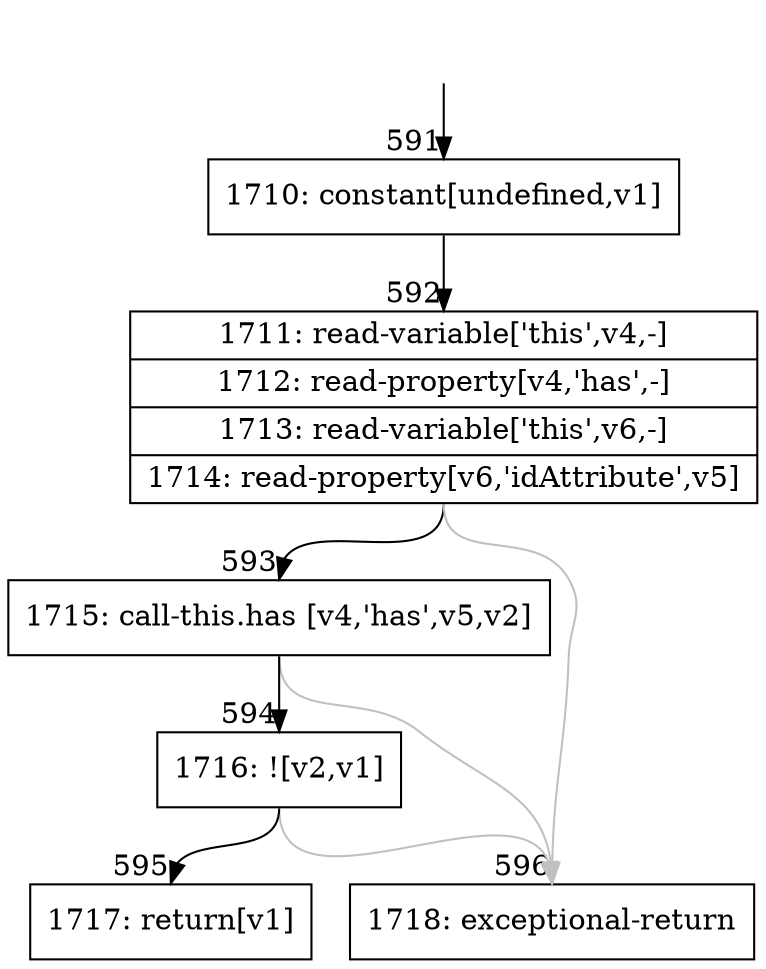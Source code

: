 digraph {
rankdir="TD"
BB_entry39[shape=none,label=""];
BB_entry39 -> BB591 [tailport=s, headport=n, headlabel="    591"]
BB591 [shape=record label="{1710: constant[undefined,v1]}" ] 
BB591 -> BB592 [tailport=s, headport=n, headlabel="      592"]
BB592 [shape=record label="{1711: read-variable['this',v4,-]|1712: read-property[v4,'has',-]|1713: read-variable['this',v6,-]|1714: read-property[v6,'idAttribute',v5]}" ] 
BB592 -> BB593 [tailport=s, headport=n, headlabel="      593"]
BB592 -> BB596 [tailport=s, headport=n, color=gray, headlabel="      596"]
BB593 [shape=record label="{1715: call-this.has [v4,'has',v5,v2]}" ] 
BB593 -> BB594 [tailport=s, headport=n, headlabel="      594"]
BB593 -> BB596 [tailport=s, headport=n, color=gray]
BB594 [shape=record label="{1716: ![v2,v1]}" ] 
BB594 -> BB595 [tailport=s, headport=n, headlabel="      595"]
BB594 -> BB596 [tailport=s, headport=n, color=gray]
BB595 [shape=record label="{1717: return[v1]}" ] 
BB596 [shape=record label="{1718: exceptional-return}" ] 
//#$~ 557
}
